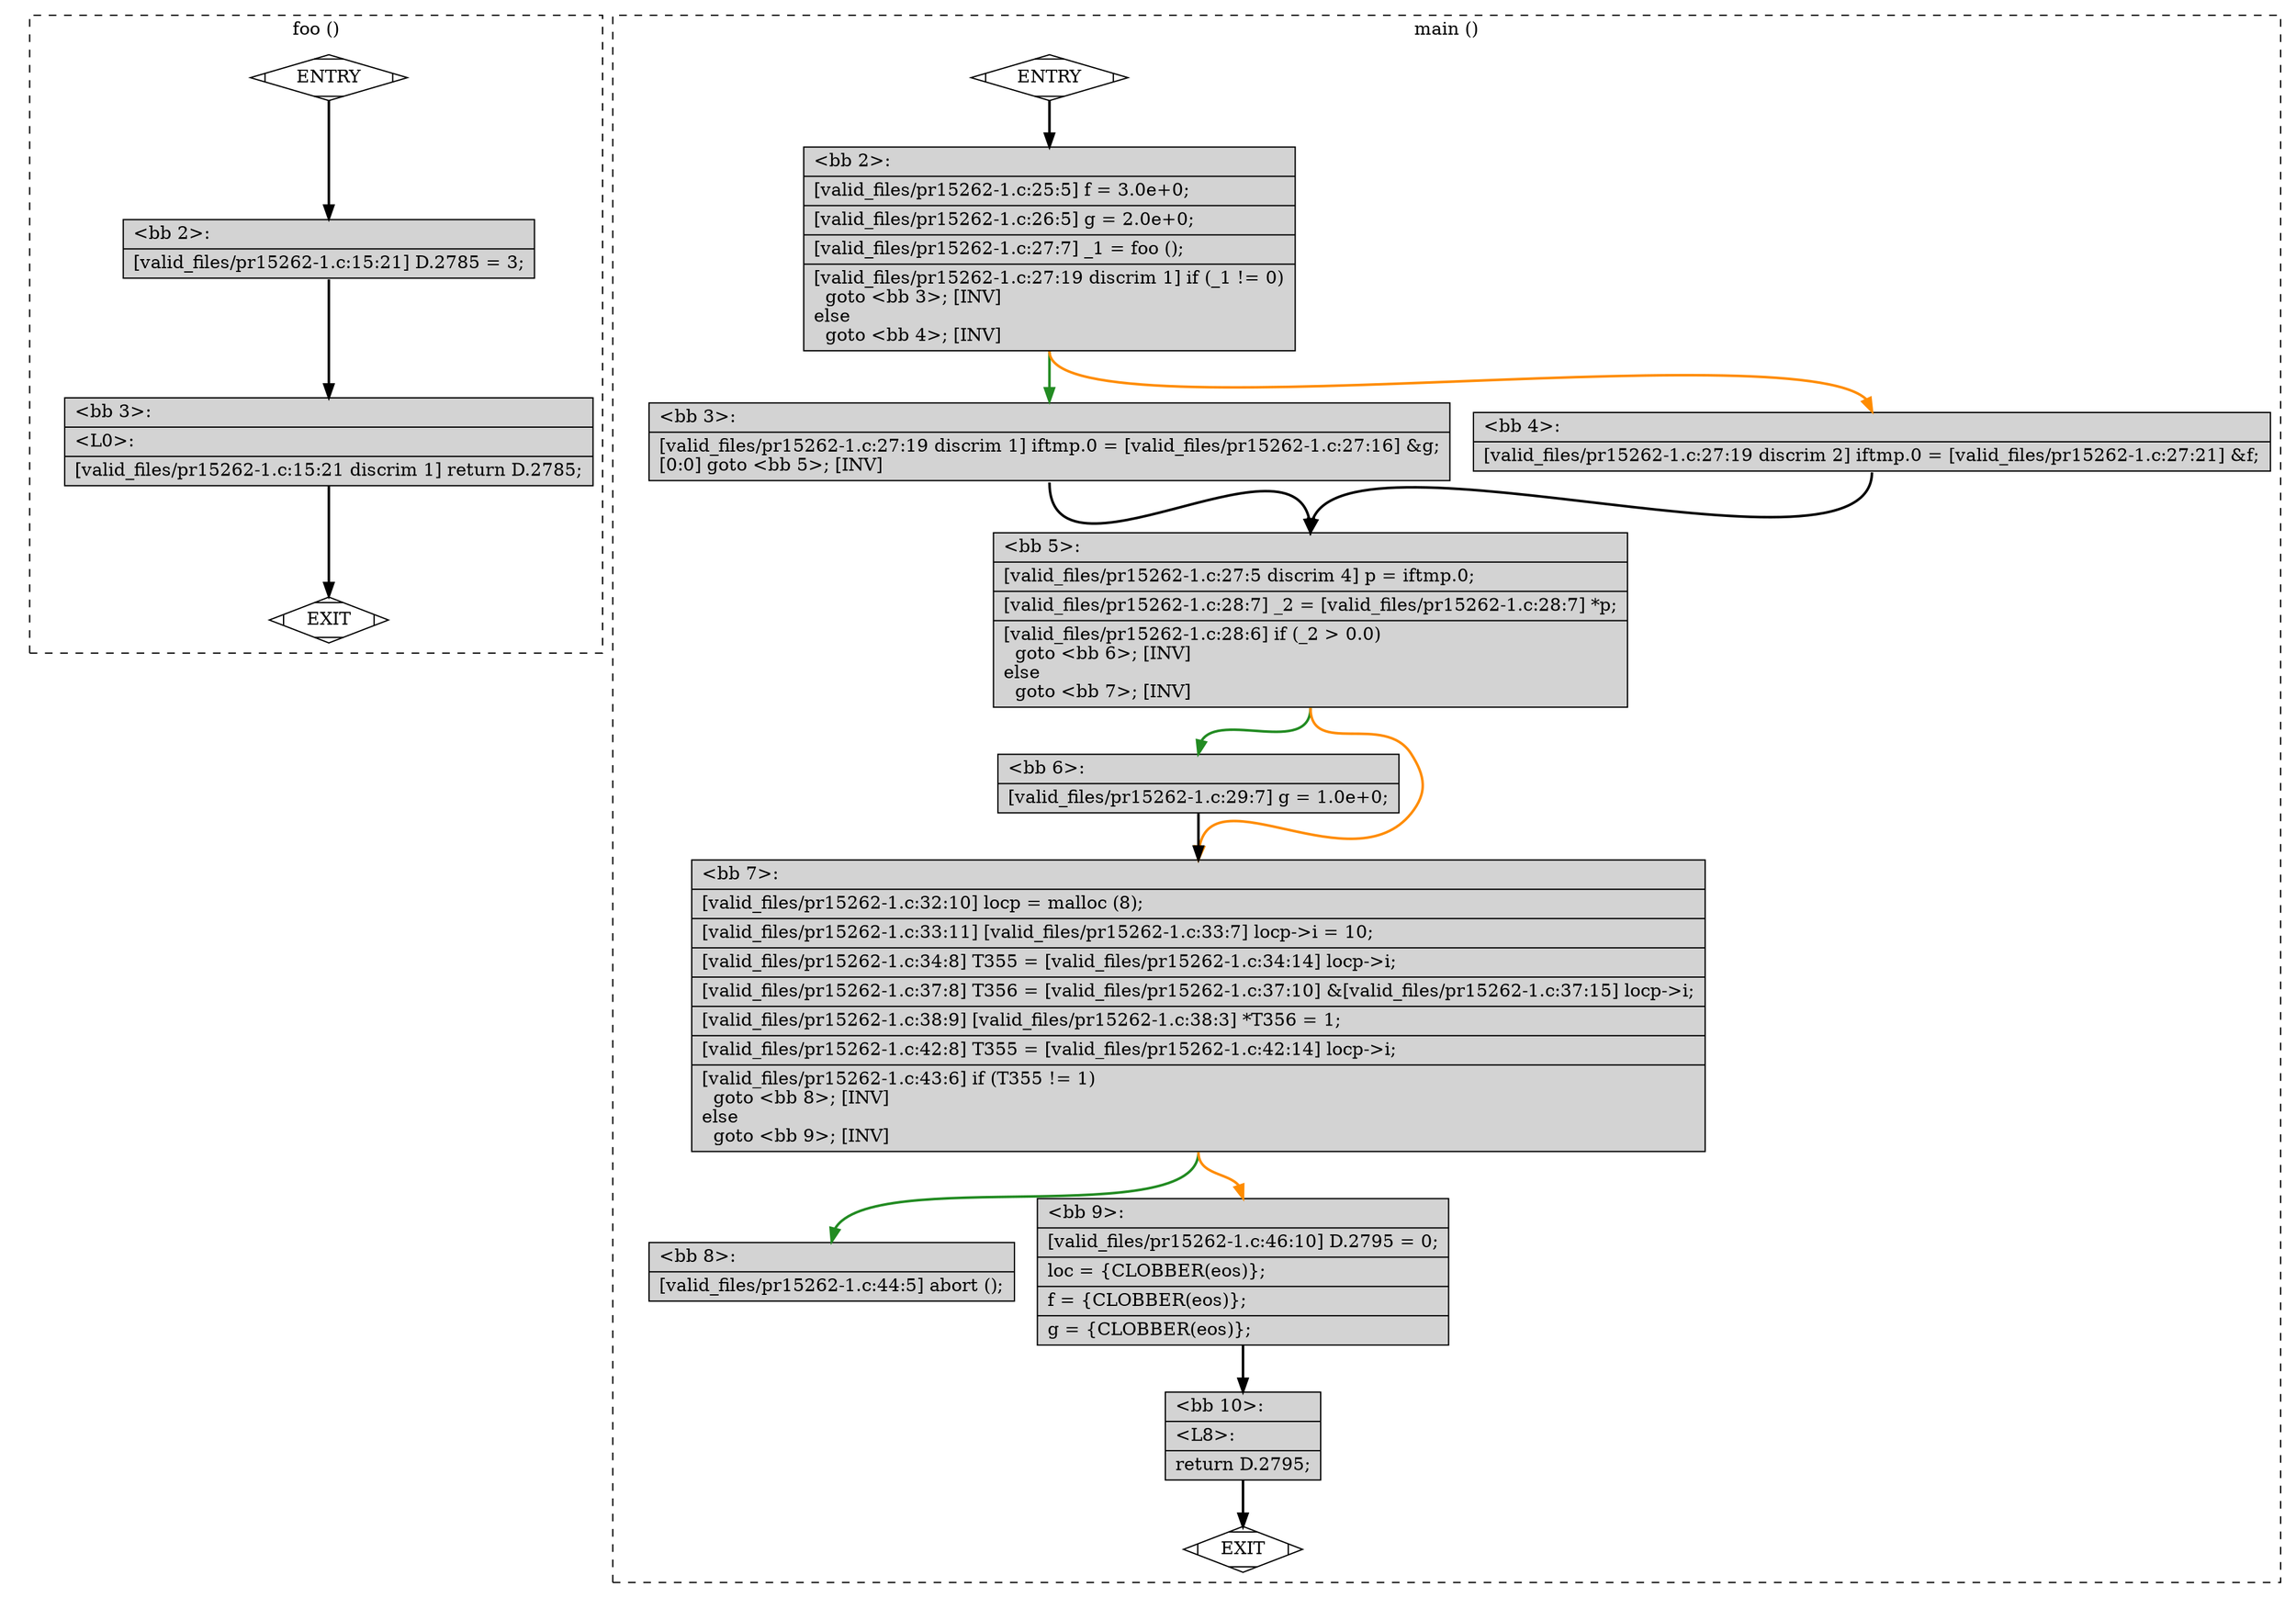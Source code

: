 digraph "a-pr15262-1.c.015t.cfg" {
overlap=false;
subgraph "cluster_foo" {
	style="dashed";
	color="black";
	label="foo ()";
	fn_0_basic_block_0 [shape=Mdiamond,style=filled,fillcolor=white,label="ENTRY"];

	fn_0_basic_block_1 [shape=Mdiamond,style=filled,fillcolor=white,label="EXIT"];

	fn_0_basic_block_2 [shape=record,style=filled,fillcolor=lightgrey,label="{\<bb\ 2\>:\l\
|[valid_files/pr15262-1.c:15:21]\ D.2785\ =\ 3;\l\
}"];

	fn_0_basic_block_3 [shape=record,style=filled,fillcolor=lightgrey,label="{\<bb\ 3\>:\l\
|\<L0\>:\l\
|[valid_files/pr15262-1.c:15:21\ discrim\ 1]\ return\ D.2785;\l\
}"];

	fn_0_basic_block_0:s -> fn_0_basic_block_2:n [style="solid,bold",color=black,weight=100,constraint=true];
	fn_0_basic_block_2:s -> fn_0_basic_block_3:n [style="solid,bold",color=black,weight=100,constraint=true];
	fn_0_basic_block_3:s -> fn_0_basic_block_1:n [style="solid,bold",color=black,weight=10,constraint=true];
	fn_0_basic_block_0:s -> fn_0_basic_block_1:n [style="invis",constraint=true];
}
subgraph "cluster_main" {
	style="dashed";
	color="black";
	label="main ()";
	fn_1_basic_block_0 [shape=Mdiamond,style=filled,fillcolor=white,label="ENTRY"];

	fn_1_basic_block_1 [shape=Mdiamond,style=filled,fillcolor=white,label="EXIT"];

	fn_1_basic_block_2 [shape=record,style=filled,fillcolor=lightgrey,label="{\<bb\ 2\>:\l\
|[valid_files/pr15262-1.c:25:5]\ f\ =\ 3.0e+0;\l\
|[valid_files/pr15262-1.c:26:5]\ g\ =\ 2.0e+0;\l\
|[valid_files/pr15262-1.c:27:7]\ _1\ =\ foo\ ();\l\
|[valid_files/pr15262-1.c:27:19\ discrim\ 1]\ if\ (_1\ !=\ 0)\l\
\ \ goto\ \<bb\ 3\>;\ [INV]\l\
else\l\
\ \ goto\ \<bb\ 4\>;\ [INV]\l\
}"];

	fn_1_basic_block_3 [shape=record,style=filled,fillcolor=lightgrey,label="{\<bb\ 3\>:\l\
|[valid_files/pr15262-1.c:27:19\ discrim\ 1]\ iftmp.0\ =\ [valid_files/pr15262-1.c:27:16]\ &g;\l\
[0:0]\ goto\ \<bb\ 5\>;\ [INV]\l\
}"];

	fn_1_basic_block_4 [shape=record,style=filled,fillcolor=lightgrey,label="{\<bb\ 4\>:\l\
|[valid_files/pr15262-1.c:27:19\ discrim\ 2]\ iftmp.0\ =\ [valid_files/pr15262-1.c:27:21]\ &f;\l\
}"];

	fn_1_basic_block_5 [shape=record,style=filled,fillcolor=lightgrey,label="{\<bb\ 5\>:\l\
|[valid_files/pr15262-1.c:27:5\ discrim\ 4]\ p\ =\ iftmp.0;\l\
|[valid_files/pr15262-1.c:28:7]\ _2\ =\ [valid_files/pr15262-1.c:28:7]\ *p;\l\
|[valid_files/pr15262-1.c:28:6]\ if\ (_2\ \>\ 0.0)\l\
\ \ goto\ \<bb\ 6\>;\ [INV]\l\
else\l\
\ \ goto\ \<bb\ 7\>;\ [INV]\l\
}"];

	fn_1_basic_block_6 [shape=record,style=filled,fillcolor=lightgrey,label="{\<bb\ 6\>:\l\
|[valid_files/pr15262-1.c:29:7]\ g\ =\ 1.0e+0;\l\
}"];

	fn_1_basic_block_7 [shape=record,style=filled,fillcolor=lightgrey,label="{\<bb\ 7\>:\l\
|[valid_files/pr15262-1.c:32:10]\ locp\ =\ malloc\ (8);\l\
|[valid_files/pr15262-1.c:33:11]\ [valid_files/pr15262-1.c:33:7]\ locp-\>i\ =\ 10;\l\
|[valid_files/pr15262-1.c:34:8]\ T355\ =\ [valid_files/pr15262-1.c:34:14]\ locp-\>i;\l\
|[valid_files/pr15262-1.c:37:8]\ T356\ =\ [valid_files/pr15262-1.c:37:10]\ &[valid_files/pr15262-1.c:37:15]\ locp-\>i;\l\
|[valid_files/pr15262-1.c:38:9]\ [valid_files/pr15262-1.c:38:3]\ *T356\ =\ 1;\l\
|[valid_files/pr15262-1.c:42:8]\ T355\ =\ [valid_files/pr15262-1.c:42:14]\ locp-\>i;\l\
|[valid_files/pr15262-1.c:43:6]\ if\ (T355\ !=\ 1)\l\
\ \ goto\ \<bb\ 8\>;\ [INV]\l\
else\l\
\ \ goto\ \<bb\ 9\>;\ [INV]\l\
}"];

	fn_1_basic_block_8 [shape=record,style=filled,fillcolor=lightgrey,label="{\<bb\ 8\>:\l\
|[valid_files/pr15262-1.c:44:5]\ abort\ ();\l\
}"];

	fn_1_basic_block_9 [shape=record,style=filled,fillcolor=lightgrey,label="{\<bb\ 9\>:\l\
|[valid_files/pr15262-1.c:46:10]\ D.2795\ =\ 0;\l\
|loc\ =\ \{CLOBBER(eos)\};\l\
|f\ =\ \{CLOBBER(eos)\};\l\
|g\ =\ \{CLOBBER(eos)\};\l\
}"];

	fn_1_basic_block_10 [shape=record,style=filled,fillcolor=lightgrey,label="{\<bb\ 10\>:\l\
|\<L8\>:\l\
|return\ D.2795;\l\
}"];

	fn_1_basic_block_0:s -> fn_1_basic_block_2:n [style="solid,bold",color=black,weight=100,constraint=true];
	fn_1_basic_block_2:s -> fn_1_basic_block_3:n [style="solid,bold",color=forestgreen,weight=10,constraint=true];
	fn_1_basic_block_2:s -> fn_1_basic_block_4:n [style="solid,bold",color=darkorange,weight=10,constraint=true];
	fn_1_basic_block_3:s -> fn_1_basic_block_5:n [style="solid,bold",color=black,weight=100,constraint=true];
	fn_1_basic_block_4:s -> fn_1_basic_block_5:n [style="solid,bold",color=black,weight=100,constraint=true];
	fn_1_basic_block_5:s -> fn_1_basic_block_6:n [style="solid,bold",color=forestgreen,weight=10,constraint=true];
	fn_1_basic_block_5:s -> fn_1_basic_block_7:n [style="solid,bold",color=darkorange,weight=10,constraint=true];
	fn_1_basic_block_6:s -> fn_1_basic_block_7:n [style="solid,bold",color=black,weight=100,constraint=true];
	fn_1_basic_block_7:s -> fn_1_basic_block_8:n [style="solid,bold",color=forestgreen,weight=10,constraint=true];
	fn_1_basic_block_7:s -> fn_1_basic_block_9:n [style="solid,bold",color=darkorange,weight=10,constraint=true];
	fn_1_basic_block_9:s -> fn_1_basic_block_10:n [style="solid,bold",color=black,weight=100,constraint=true];
	fn_1_basic_block_10:s -> fn_1_basic_block_1:n [style="solid,bold",color=black,weight=10,constraint=true];
	fn_1_basic_block_0:s -> fn_1_basic_block_1:n [style="invis",constraint=true];
}
}
